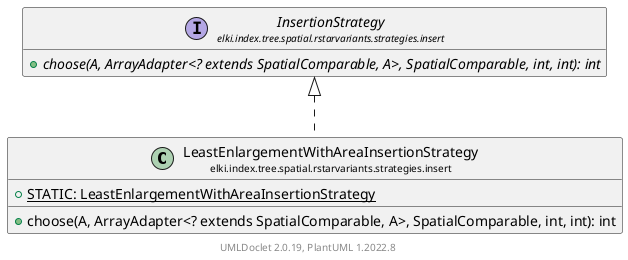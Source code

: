 @startuml
    remove .*\.(Instance|Par|Parameterizer|Factory)$
    set namespaceSeparator none
    hide empty fields
    hide empty methods

    class "<size:14>LeastEnlargementWithAreaInsertionStrategy\n<size:10>elki.index.tree.spatial.rstarvariants.strategies.insert" as elki.index.tree.spatial.rstarvariants.strategies.insert.LeastEnlargementWithAreaInsertionStrategy [[LeastEnlargementWithAreaInsertionStrategy.html]] {
        {static} +STATIC: LeastEnlargementWithAreaInsertionStrategy
        +choose(A, ArrayAdapter<? extends SpatialComparable, A>, SpatialComparable, int, int): int
    }

    interface "<size:14>InsertionStrategy\n<size:10>elki.index.tree.spatial.rstarvariants.strategies.insert" as elki.index.tree.spatial.rstarvariants.strategies.insert.InsertionStrategy [[InsertionStrategy.html]] {
        {abstract} +choose(A, ArrayAdapter<? extends SpatialComparable, A>, SpatialComparable, int, int): int
    }
    class "<size:14>LeastEnlargementWithAreaInsertionStrategy.Par\n<size:10>elki.index.tree.spatial.rstarvariants.strategies.insert" as elki.index.tree.spatial.rstarvariants.strategies.insert.LeastEnlargementWithAreaInsertionStrategy.Par [[LeastEnlargementWithAreaInsertionStrategy.Par.html]]

    elki.index.tree.spatial.rstarvariants.strategies.insert.InsertionStrategy <|.. elki.index.tree.spatial.rstarvariants.strategies.insert.LeastEnlargementWithAreaInsertionStrategy
    elki.index.tree.spatial.rstarvariants.strategies.insert.LeastEnlargementWithAreaInsertionStrategy +-- elki.index.tree.spatial.rstarvariants.strategies.insert.LeastEnlargementWithAreaInsertionStrategy.Par

    center footer UMLDoclet 2.0.19, PlantUML 1.2022.8
@enduml
